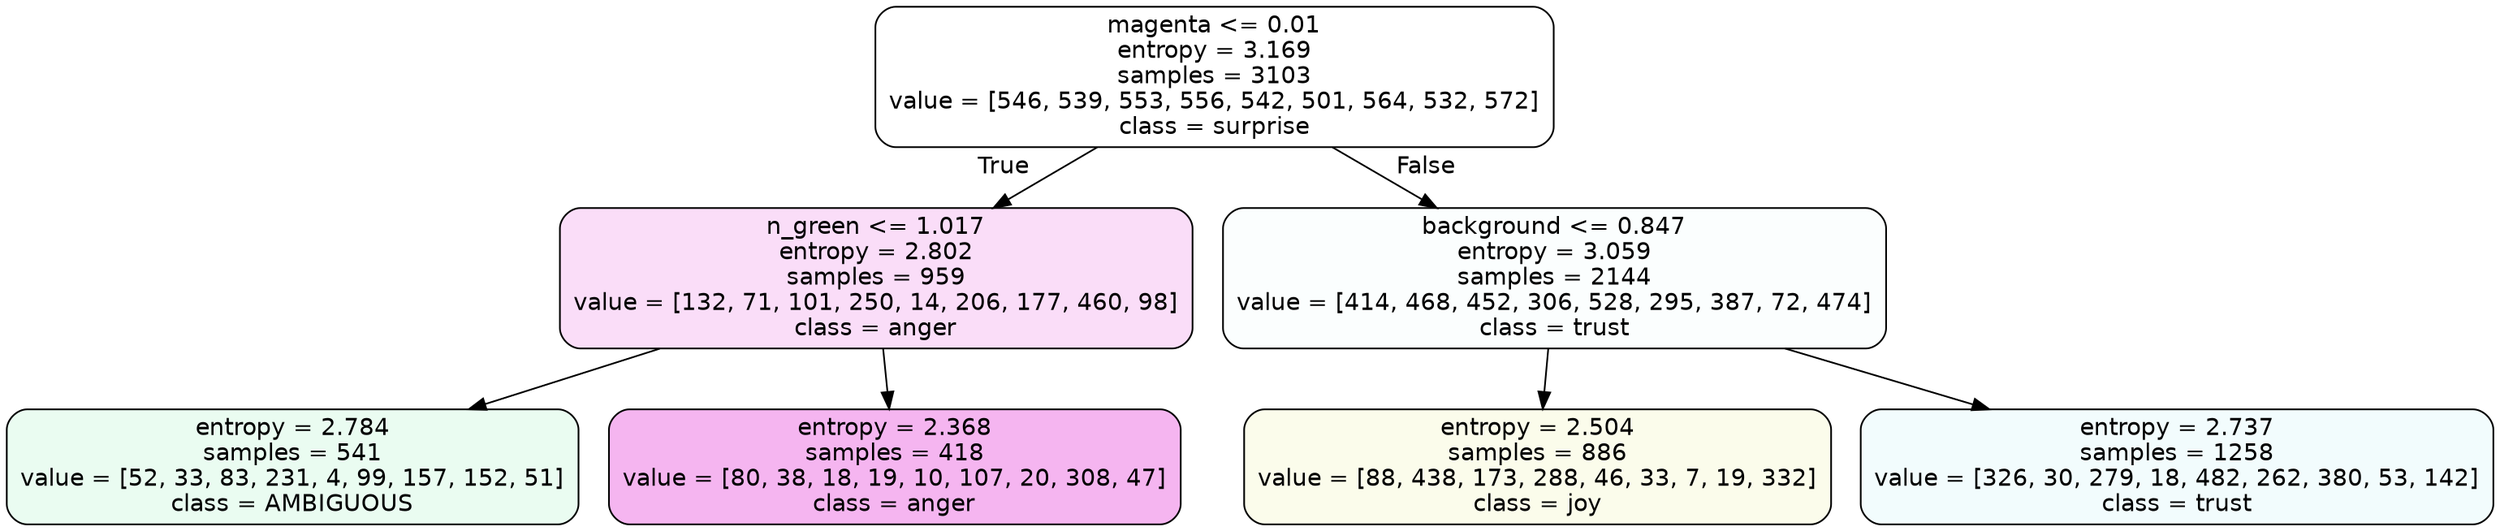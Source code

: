 digraph Tree {
node [shape=box, style="filled, rounded", color="black", fontname=helvetica] ;
edge [fontname=helvetica] ;
0 [label="magenta <= 0.01\nentropy = 3.169\nsamples = 3103\nvalue = [546, 539, 553, 556, 542, 501, 564, 532, 572]\nclass = surprise", fillcolor="#e5396400"] ;
1 [label="n_green <= 1.017\nentropy = 2.802\nsamples = 959\nvalue = [132, 71, 101, 250, 14, 206, 177, 460, 98]\nclass = anger", fillcolor="#e539d72b"] ;
0 -> 1 [labeldistance=2.5, labelangle=45, headlabel="True"] ;
2 [label="entropy = 2.784\nsamples = 541\nvalue = [52, 33, 83, 231, 4, 99, 157, 152, 51]\nclass = AMBIGUOUS", fillcolor="#39e5811b"] ;
1 -> 2 ;
3 [label="entropy = 2.368\nsamples = 418\nvalue = [80, 38, 18, 19, 10, 107, 20, 308, 47]\nclass = anger", fillcolor="#e539d75f"] ;
1 -> 3 ;
4 [label="background <= 0.847\nentropy = 3.059\nsamples = 2144\nvalue = [414, 468, 452, 306, 528, 295, 387, 72, 474]\nclass = trust", fillcolor="#39d7e505"] ;
0 -> 4 [labeldistance=2.5, labelangle=-45, headlabel="False"] ;
5 [label="entropy = 2.504\nsamples = 886\nvalue = [88, 438, 173, 288, 46, 33, 7, 19, 332]\nclass = joy", fillcolor="#d7e53919"] ;
4 -> 5 ;
6 [label="entropy = 2.737\nsamples = 1258\nvalue = [326, 30, 279, 18, 482, 262, 380, 53, 142]\nclass = trust", fillcolor="#39d7e510"] ;
4 -> 6 ;
}